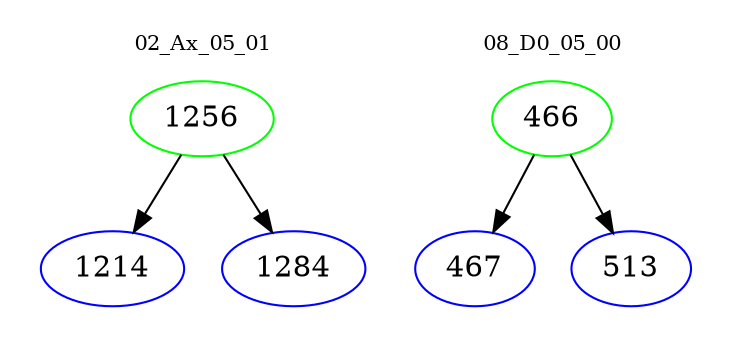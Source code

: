 digraph{
subgraph cluster_0 {
color = white
label = "02_Ax_05_01";
fontsize=10;
T0_1256 [label="1256", color="green"]
T0_1256 -> T0_1214 [color="black"]
T0_1214 [label="1214", color="blue"]
T0_1256 -> T0_1284 [color="black"]
T0_1284 [label="1284", color="blue"]
}
subgraph cluster_1 {
color = white
label = "08_D0_05_00";
fontsize=10;
T1_466 [label="466", color="green"]
T1_466 -> T1_467 [color="black"]
T1_467 [label="467", color="blue"]
T1_466 -> T1_513 [color="black"]
T1_513 [label="513", color="blue"]
}
}
